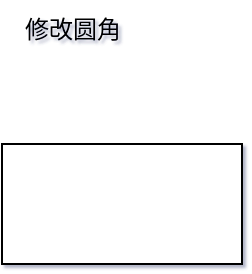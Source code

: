 <mxfile version="26.1.1">
  <diagram name="第 1 页" id="iBJ_GWcfPtX9u_OSnHqf">
    <mxGraphModel dx="954" dy="558" grid="1" gridSize="10" guides="1" tooltips="1" connect="1" arrows="0" fold="1" page="1" pageScale="1" pageWidth="827" pageHeight="1169" math="0" shadow="1">
      <root>
        <mxCell id="0" />
        <mxCell id="1" parent="0" />
        <mxCell id="HBjDFGKO9UKKfXrVwa9l-1" value="" style="rounded=0;whiteSpace=wrap;html=1;" vertex="1" parent="1">
          <mxGeometry x="350" y="1030" width="120" height="60" as="geometry" />
        </mxCell>
        <mxCell id="HBjDFGKO9UKKfXrVwa9l-2" value="修改圆角" style="text;html=1;align=center;verticalAlign=middle;resizable=0;points=[];autosize=1;strokeColor=none;fillColor=none;" vertex="1" parent="1">
          <mxGeometry x="350" y="958" width="70" height="30" as="geometry" />
        </mxCell>
      </root>
    </mxGraphModel>
  </diagram>
</mxfile>
